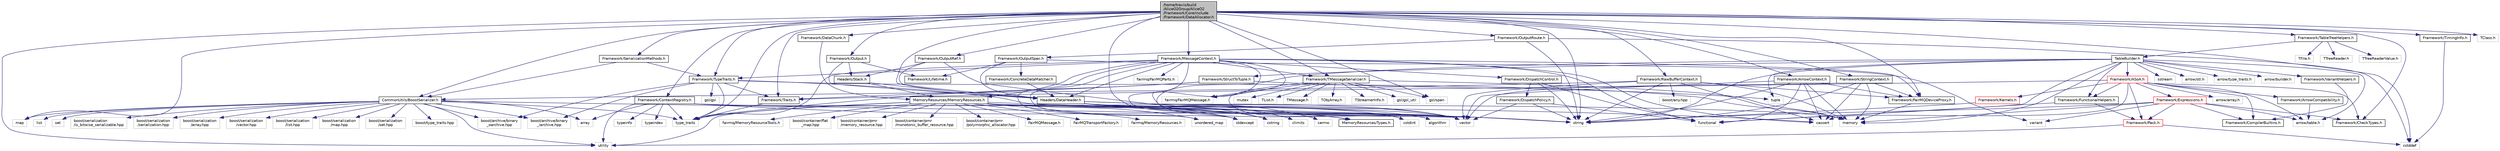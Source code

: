 digraph "/home/travis/build/AliceO2Group/AliceO2/Framework/Core/include/Framework/DataAllocator.h"
{
 // INTERACTIVE_SVG=YES
  bgcolor="transparent";
  edge [fontname="Helvetica",fontsize="10",labelfontname="Helvetica",labelfontsize="10"];
  node [fontname="Helvetica",fontsize="10",shape=record];
  Node0 [label="/home/travis/build\l/AliceO2Group/AliceO2\l/Framework/Core/include\l/Framework/DataAllocator.h",height=0.2,width=0.4,color="black", fillcolor="grey75", style="filled", fontcolor="black"];
  Node0 -> Node1 [color="midnightblue",fontsize="10",style="solid",fontname="Helvetica"];
  Node1 [label="Framework/ContextRegistry.h",height=0.2,width=0.4,color="black",URL="$df/d2f/ContextRegistry_8h.html"];
  Node1 -> Node2 [color="midnightblue",fontsize="10",style="solid",fontname="Helvetica"];
  Node2 [label="typeinfo",height=0.2,width=0.4,color="grey75"];
  Node1 -> Node3 [color="midnightblue",fontsize="10",style="solid",fontname="Helvetica"];
  Node3 [label="typeindex",height=0.2,width=0.4,color="grey75"];
  Node1 -> Node4 [color="midnightblue",fontsize="10",style="solid",fontname="Helvetica"];
  Node4 [label="type_traits",height=0.2,width=0.4,color="grey75"];
  Node1 -> Node5 [color="midnightblue",fontsize="10",style="solid",fontname="Helvetica"];
  Node5 [label="string",height=0.2,width=0.4,color="grey75"];
  Node1 -> Node6 [color="midnightblue",fontsize="10",style="solid",fontname="Helvetica"];
  Node6 [label="stdexcept",height=0.2,width=0.4,color="grey75"];
  Node1 -> Node7 [color="midnightblue",fontsize="10",style="solid",fontname="Helvetica"];
  Node7 [label="vector",height=0.2,width=0.4,color="grey75"];
  Node1 -> Node8 [color="midnightblue",fontsize="10",style="solid",fontname="Helvetica"];
  Node8 [label="utility",height=0.2,width=0.4,color="grey75"];
  Node1 -> Node9 [color="midnightblue",fontsize="10",style="solid",fontname="Helvetica"];
  Node9 [label="array",height=0.2,width=0.4,color="grey75"];
  Node0 -> Node10 [color="midnightblue",fontsize="10",style="solid",fontname="Helvetica"];
  Node10 [label="Framework/MessageContext.h",height=0.2,width=0.4,color="black",URL="$dc/dc4/MessageContext_8h.html"];
  Node10 -> Node11 [color="midnightblue",fontsize="10",style="solid",fontname="Helvetica"];
  Node11 [label="Framework/DispatchControl.h",height=0.2,width=0.4,color="black",URL="$dd/dda/DispatchControl_8h.html"];
  Node11 -> Node12 [color="midnightblue",fontsize="10",style="solid",fontname="Helvetica"];
  Node12 [label="Framework/DispatchPolicy.h",height=0.2,width=0.4,color="black",URL="$da/de6/DispatchPolicy_8h.html"];
  Node12 -> Node13 [color="midnightblue",fontsize="10",style="solid",fontname="Helvetica"];
  Node13 [label="functional",height=0.2,width=0.4,color="grey75"];
  Node12 -> Node5 [color="midnightblue",fontsize="10",style="solid",fontname="Helvetica"];
  Node12 -> Node7 [color="midnightblue",fontsize="10",style="solid",fontname="Helvetica"];
  Node11 -> Node13 [color="midnightblue",fontsize="10",style="solid",fontname="Helvetica"];
  Node11 -> Node5 [color="midnightblue",fontsize="10",style="solid",fontname="Helvetica"];
  Node10 -> Node14 [color="midnightblue",fontsize="10",style="solid",fontname="Helvetica"];
  Node14 [label="Framework/FairMQDeviceProxy.h",height=0.2,width=0.4,color="black",URL="$d8/d71/FairMQDeviceProxy_8h.html"];
  Node14 -> Node15 [color="midnightblue",fontsize="10",style="solid",fontname="Helvetica"];
  Node15 [label="memory",height=0.2,width=0.4,color="grey75"];
  Node10 -> Node16 [color="midnightblue",fontsize="10",style="solid",fontname="Helvetica"];
  Node16 [label="Framework/TMessageSerializer.h",height=0.2,width=0.4,color="black",URL="$d8/d3c/TMessageSerializer_8h.html"];
  Node16 -> Node17 [color="midnightblue",fontsize="10",style="solid",fontname="Helvetica"];
  Node17 [label="fairmq/FairMQMessage.h",height=0.2,width=0.4,color="grey75"];
  Node16 -> Node18 [color="midnightblue",fontsize="10",style="solid",fontname="Helvetica"];
  Node18 [label="TList.h",height=0.2,width=0.4,color="grey75"];
  Node16 -> Node19 [color="midnightblue",fontsize="10",style="solid",fontname="Helvetica"];
  Node19 [label="TMessage.h",height=0.2,width=0.4,color="grey75"];
  Node16 -> Node20 [color="midnightblue",fontsize="10",style="solid",fontname="Helvetica"];
  Node20 [label="TObjArray.h",height=0.2,width=0.4,color="grey75"];
  Node16 -> Node21 [color="midnightblue",fontsize="10",style="solid",fontname="Helvetica"];
  Node21 [label="TStreamerInfo.h",height=0.2,width=0.4,color="grey75"];
  Node16 -> Node22 [color="midnightblue",fontsize="10",style="solid",fontname="Helvetica"];
  Node22 [label="gsl/gsl_util",height=0.2,width=0.4,color="grey75"];
  Node16 -> Node23 [color="midnightblue",fontsize="10",style="solid",fontname="Helvetica"];
  Node23 [label="gsl/span",height=0.2,width=0.4,color="grey75"];
  Node16 -> Node15 [color="midnightblue",fontsize="10",style="solid",fontname="Helvetica"];
  Node16 -> Node24 [color="midnightblue",fontsize="10",style="solid",fontname="Helvetica"];
  Node24 [label="mutex",height=0.2,width=0.4,color="grey75"];
  Node16 -> Node25 [color="midnightblue",fontsize="10",style="solid",fontname="Helvetica"];
  Node25 [label="MemoryResources/Types.h",height=0.2,width=0.4,color="black",URL="$d7/df8/Types_8h.html"];
  Node10 -> Node26 [color="midnightblue",fontsize="10",style="solid",fontname="Helvetica"];
  Node26 [label="Framework/TypeTraits.h",height=0.2,width=0.4,color="black",URL="$d0/d95/TypeTraits_8h.html"];
  Node26 -> Node4 [color="midnightblue",fontsize="10",style="solid",fontname="Helvetica"];
  Node26 -> Node7 [color="midnightblue",fontsize="10",style="solid",fontname="Helvetica"];
  Node26 -> Node15 [color="midnightblue",fontsize="10",style="solid",fontname="Helvetica"];
  Node26 -> Node27 [color="midnightblue",fontsize="10",style="solid",fontname="Helvetica"];
  Node27 [label="Framework/Traits.h",height=0.2,width=0.4,color="black",URL="$db/d31/Traits_8h.html"];
  Node27 -> Node4 [color="midnightblue",fontsize="10",style="solid",fontname="Helvetica"];
  Node26 -> Node28 [color="midnightblue",fontsize="10",style="solid",fontname="Helvetica"];
  Node28 [label="boost/archive/binary\l_iarchive.hpp",height=0.2,width=0.4,color="grey75"];
  Node26 -> Node29 [color="midnightblue",fontsize="10",style="solid",fontname="Helvetica"];
  Node29 [label="boost/archive/binary\l_oarchive.hpp",height=0.2,width=0.4,color="grey75"];
  Node26 -> Node30 [color="midnightblue",fontsize="10",style="solid",fontname="Helvetica"];
  Node30 [label="gsl/gsl",height=0.2,width=0.4,color="grey75"];
  Node10 -> Node31 [color="midnightblue",fontsize="10",style="solid",fontname="Helvetica"];
  Node31 [label="Headers/DataHeader.h",height=0.2,width=0.4,color="black",URL="$dc/dcd/DataHeader_8h.html"];
  Node31 -> Node32 [color="midnightblue",fontsize="10",style="solid",fontname="Helvetica"];
  Node32 [label="cstdint",height=0.2,width=0.4,color="grey75"];
  Node31 -> Node15 [color="midnightblue",fontsize="10",style="solid",fontname="Helvetica"];
  Node31 -> Node33 [color="midnightblue",fontsize="10",style="solid",fontname="Helvetica"];
  Node33 [label="cassert",height=0.2,width=0.4,color="grey75"];
  Node31 -> Node34 [color="midnightblue",fontsize="10",style="solid",fontname="Helvetica"];
  Node34 [label="cstring",height=0.2,width=0.4,color="grey75"];
  Node31 -> Node35 [color="midnightblue",fontsize="10",style="solid",fontname="Helvetica"];
  Node35 [label="algorithm",height=0.2,width=0.4,color="grey75"];
  Node31 -> Node6 [color="midnightblue",fontsize="10",style="solid",fontname="Helvetica"];
  Node31 -> Node5 [color="midnightblue",fontsize="10",style="solid",fontname="Helvetica"];
  Node31 -> Node36 [color="midnightblue",fontsize="10",style="solid",fontname="Helvetica"];
  Node36 [label="climits",height=0.2,width=0.4,color="grey75"];
  Node31 -> Node25 [color="midnightblue",fontsize="10",style="solid",fontname="Helvetica"];
  Node31 -> Node37 [color="midnightblue",fontsize="10",style="solid",fontname="Helvetica"];
  Node37 [label="cerrno",height=0.2,width=0.4,color="grey75"];
  Node10 -> Node38 [color="midnightblue",fontsize="10",style="solid",fontname="Helvetica"];
  Node38 [label="MemoryResources/MemoryResources.h",height=0.2,width=0.4,color="black",URL="$dc/d03/MemoryResources_8h.html"];
  Node38 -> Node39 [color="midnightblue",fontsize="10",style="solid",fontname="Helvetica"];
  Node39 [label="boost/container/flat\l_map.hpp",height=0.2,width=0.4,color="grey75"];
  Node38 -> Node40 [color="midnightblue",fontsize="10",style="solid",fontname="Helvetica"];
  Node40 [label="boost/container/pmr\l/memory_resource.hpp",height=0.2,width=0.4,color="grey75"];
  Node38 -> Node41 [color="midnightblue",fontsize="10",style="solid",fontname="Helvetica"];
  Node41 [label="boost/container/pmr\l/monotonic_buffer_resource.hpp",height=0.2,width=0.4,color="grey75"];
  Node38 -> Node42 [color="midnightblue",fontsize="10",style="solid",fontname="Helvetica"];
  Node42 [label="boost/container/pmr\l/polymorphic_allocator.hpp",height=0.2,width=0.4,color="grey75"];
  Node38 -> Node34 [color="midnightblue",fontsize="10",style="solid",fontname="Helvetica"];
  Node38 -> Node5 [color="midnightblue",fontsize="10",style="solid",fontname="Helvetica"];
  Node38 -> Node4 [color="midnightblue",fontsize="10",style="solid",fontname="Helvetica"];
  Node38 -> Node8 [color="midnightblue",fontsize="10",style="solid",fontname="Helvetica"];
  Node38 -> Node7 [color="midnightblue",fontsize="10",style="solid",fontname="Helvetica"];
  Node38 -> Node43 [color="midnightblue",fontsize="10",style="solid",fontname="Helvetica"];
  Node43 [label="unordered_map",height=0.2,width=0.4,color="grey75"];
  Node38 -> Node44 [color="midnightblue",fontsize="10",style="solid",fontname="Helvetica"];
  Node44 [label="FairMQMessage.h",height=0.2,width=0.4,color="grey75"];
  Node38 -> Node45 [color="midnightblue",fontsize="10",style="solid",fontname="Helvetica"];
  Node45 [label="FairMQTransportFactory.h",height=0.2,width=0.4,color="grey75"];
  Node38 -> Node46 [color="midnightblue",fontsize="10",style="solid",fontname="Helvetica"];
  Node46 [label="fairmq/MemoryResources.h",height=0.2,width=0.4,color="grey75"];
  Node38 -> Node47 [color="midnightblue",fontsize="10",style="solid",fontname="Helvetica"];
  Node47 [label="fairmq/MemoryResourceTools.h",height=0.2,width=0.4,color="grey75"];
  Node38 -> Node25 [color="midnightblue",fontsize="10",style="solid",fontname="Helvetica"];
  Node10 -> Node17 [color="midnightblue",fontsize="10",style="solid",fontname="Helvetica"];
  Node10 -> Node48 [color="midnightblue",fontsize="10",style="solid",fontname="Helvetica"];
  Node48 [label="fairmq/FairMQParts.h",height=0.2,width=0.4,color="grey75"];
  Node10 -> Node33 [color="midnightblue",fontsize="10",style="solid",fontname="Helvetica"];
  Node10 -> Node13 [color="midnightblue",fontsize="10",style="solid",fontname="Helvetica"];
  Node10 -> Node6 [color="midnightblue",fontsize="10",style="solid",fontname="Helvetica"];
  Node10 -> Node5 [color="midnightblue",fontsize="10",style="solid",fontname="Helvetica"];
  Node10 -> Node4 [color="midnightblue",fontsize="10",style="solid",fontname="Helvetica"];
  Node10 -> Node43 [color="midnightblue",fontsize="10",style="solid",fontname="Helvetica"];
  Node10 -> Node7 [color="midnightblue",fontsize="10",style="solid",fontname="Helvetica"];
  Node0 -> Node49 [color="midnightblue",fontsize="10",style="solid",fontname="Helvetica"];
  Node49 [label="Framework/StringContext.h",height=0.2,width=0.4,color="black",URL="$dd/df6/StringContext_8h.html"];
  Node49 -> Node14 [color="midnightblue",fontsize="10",style="solid",fontname="Helvetica"];
  Node49 -> Node7 [color="midnightblue",fontsize="10",style="solid",fontname="Helvetica"];
  Node49 -> Node33 [color="midnightblue",fontsize="10",style="solid",fontname="Helvetica"];
  Node49 -> Node5 [color="midnightblue",fontsize="10",style="solid",fontname="Helvetica"];
  Node49 -> Node15 [color="midnightblue",fontsize="10",style="solid",fontname="Helvetica"];
  Node0 -> Node50 [color="midnightblue",fontsize="10",style="solid",fontname="Helvetica"];
  Node50 [label="Framework/ArrowContext.h",height=0.2,width=0.4,color="black",URL="$d8/da2/ArrowContext_8h.html"];
  Node50 -> Node14 [color="midnightblue",fontsize="10",style="solid",fontname="Helvetica"];
  Node50 -> Node33 [color="midnightblue",fontsize="10",style="solid",fontname="Helvetica"];
  Node50 -> Node13 [color="midnightblue",fontsize="10",style="solid",fontname="Helvetica"];
  Node50 -> Node15 [color="midnightblue",fontsize="10",style="solid",fontname="Helvetica"];
  Node50 -> Node5 [color="midnightblue",fontsize="10",style="solid",fontname="Helvetica"];
  Node50 -> Node7 [color="midnightblue",fontsize="10",style="solid",fontname="Helvetica"];
  Node0 -> Node51 [color="midnightblue",fontsize="10",style="solid",fontname="Helvetica"];
  Node51 [label="Framework/RawBufferContext.h",height=0.2,width=0.4,color="black",URL="$d8/d25/RawBufferContext_8h.html",tooltip=" "];
  Node51 -> Node14 [color="midnightblue",fontsize="10",style="solid",fontname="Helvetica"];
  Node51 -> Node52 [color="midnightblue",fontsize="10",style="solid",fontname="Helvetica"];
  Node52 [label="CommonUtils/BoostSerializer.h",height=0.2,width=0.4,color="black",URL="$d7/d91/BoostSerializer_8h.html",tooltip="Templatised boost serializer/deserializer for containers and base types. "];
  Node52 -> Node8 [color="midnightblue",fontsize="10",style="solid",fontname="Helvetica"];
  Node52 -> Node4 [color="midnightblue",fontsize="10",style="solid",fontname="Helvetica"];
  Node52 -> Node9 [color="midnightblue",fontsize="10",style="solid",fontname="Helvetica"];
  Node52 -> Node7 [color="midnightblue",fontsize="10",style="solid",fontname="Helvetica"];
  Node52 -> Node53 [color="midnightblue",fontsize="10",style="solid",fontname="Helvetica"];
  Node53 [label="list",height=0.2,width=0.4,color="grey75"];
  Node52 -> Node54 [color="midnightblue",fontsize="10",style="solid",fontname="Helvetica"];
  Node54 [label="map",height=0.2,width=0.4,color="grey75"];
  Node52 -> Node55 [color="midnightblue",fontsize="10",style="solid",fontname="Helvetica"];
  Node55 [label="set",height=0.2,width=0.4,color="grey75"];
  Node52 -> Node28 [color="midnightblue",fontsize="10",style="solid",fontname="Helvetica"];
  Node52 -> Node29 [color="midnightblue",fontsize="10",style="solid",fontname="Helvetica"];
  Node52 -> Node56 [color="midnightblue",fontsize="10",style="solid",fontname="Helvetica"];
  Node56 [label="boost/serialization\l/is_bitwise_serializable.hpp",height=0.2,width=0.4,color="grey75"];
  Node52 -> Node57 [color="midnightblue",fontsize="10",style="solid",fontname="Helvetica"];
  Node57 [label="boost/serialization\l/serialization.hpp",height=0.2,width=0.4,color="grey75"];
  Node52 -> Node58 [color="midnightblue",fontsize="10",style="solid",fontname="Helvetica"];
  Node58 [label="boost/serialization\l/array.hpp",height=0.2,width=0.4,color="grey75"];
  Node52 -> Node59 [color="midnightblue",fontsize="10",style="solid",fontname="Helvetica"];
  Node59 [label="boost/serialization\l/vector.hpp",height=0.2,width=0.4,color="grey75"];
  Node52 -> Node60 [color="midnightblue",fontsize="10",style="solid",fontname="Helvetica"];
  Node60 [label="boost/serialization\l/list.hpp",height=0.2,width=0.4,color="grey75"];
  Node52 -> Node61 [color="midnightblue",fontsize="10",style="solid",fontname="Helvetica"];
  Node61 [label="boost/serialization\l/map.hpp",height=0.2,width=0.4,color="grey75"];
  Node52 -> Node62 [color="midnightblue",fontsize="10",style="solid",fontname="Helvetica"];
  Node62 [label="boost/serialization\l/set.hpp",height=0.2,width=0.4,color="grey75"];
  Node52 -> Node63 [color="midnightblue",fontsize="10",style="solid",fontname="Helvetica"];
  Node63 [label="boost/type_traits.hpp",height=0.2,width=0.4,color="grey75"];
  Node51 -> Node7 [color="midnightblue",fontsize="10",style="solid",fontname="Helvetica"];
  Node51 -> Node33 [color="midnightblue",fontsize="10",style="solid",fontname="Helvetica"];
  Node51 -> Node5 [color="midnightblue",fontsize="10",style="solid",fontname="Helvetica"];
  Node51 -> Node15 [color="midnightblue",fontsize="10",style="solid",fontname="Helvetica"];
  Node51 -> Node64 [color="midnightblue",fontsize="10",style="solid",fontname="Helvetica"];
  Node64 [label="boost/any.hpp",height=0.2,width=0.4,color="grey75"];
  Node0 -> Node52 [color="midnightblue",fontsize="10",style="solid",fontname="Helvetica"];
  Node0 -> Node65 [color="midnightblue",fontsize="10",style="solid",fontname="Helvetica"];
  Node65 [label="Framework/Output.h",height=0.2,width=0.4,color="black",URL="$d3/ddf/Output_8h.html"];
  Node65 -> Node31 [color="midnightblue",fontsize="10",style="solid",fontname="Helvetica"];
  Node65 -> Node66 [color="midnightblue",fontsize="10",style="solid",fontname="Helvetica"];
  Node66 [label="Framework/Lifetime.h",height=0.2,width=0.4,color="black",URL="$dc/dca/Lifetime_8h.html"];
  Node65 -> Node67 [color="midnightblue",fontsize="10",style="solid",fontname="Helvetica"];
  Node67 [label="Headers/Stack.h",height=0.2,width=0.4,color="black",URL="$d4/d00/Headers_2include_2Headers_2Stack_8h.html"];
  Node67 -> Node38 [color="midnightblue",fontsize="10",style="solid",fontname="Helvetica"];
  Node67 -> Node31 [color="midnightblue",fontsize="10",style="solid",fontname="Helvetica"];
  Node0 -> Node68 [color="midnightblue",fontsize="10",style="solid",fontname="Helvetica"];
  Node68 [label="Framework/OutputRef.h",height=0.2,width=0.4,color="black",URL="$d6/d5a/OutputRef_8h.html"];
  Node68 -> Node31 [color="midnightblue",fontsize="10",style="solid",fontname="Helvetica"];
  Node68 -> Node67 [color="midnightblue",fontsize="10",style="solid",fontname="Helvetica"];
  Node68 -> Node5 [color="midnightblue",fontsize="10",style="solid",fontname="Helvetica"];
  Node0 -> Node69 [color="midnightblue",fontsize="10",style="solid",fontname="Helvetica"];
  Node69 [label="Framework/OutputRoute.h",height=0.2,width=0.4,color="black",URL="$d6/df4/OutputRoute_8h.html"];
  Node69 -> Node70 [color="midnightblue",fontsize="10",style="solid",fontname="Helvetica"];
  Node70 [label="Framework/OutputSpec.h",height=0.2,width=0.4,color="black",URL="$db/d2d/OutputSpec_8h.html"];
  Node70 -> Node31 [color="midnightblue",fontsize="10",style="solid",fontname="Helvetica"];
  Node70 -> Node66 [color="midnightblue",fontsize="10",style="solid",fontname="Helvetica"];
  Node70 -> Node71 [color="midnightblue",fontsize="10",style="solid",fontname="Helvetica"];
  Node71 [label="Framework/ConcreteDataMatcher.h",height=0.2,width=0.4,color="black",URL="$d0/d1b/ConcreteDataMatcher_8h.html"];
  Node71 -> Node31 [color="midnightblue",fontsize="10",style="solid",fontname="Helvetica"];
  Node70 -> Node72 [color="midnightblue",fontsize="10",style="solid",fontname="Helvetica"];
  Node72 [label="variant",height=0.2,width=0.4,color="grey75"];
  Node69 -> Node73 [color="midnightblue",fontsize="10",style="solid",fontname="Helvetica"];
  Node73 [label="cstddef",height=0.2,width=0.4,color="grey75"];
  Node69 -> Node5 [color="midnightblue",fontsize="10",style="solid",fontname="Helvetica"];
  Node0 -> Node74 [color="midnightblue",fontsize="10",style="solid",fontname="Helvetica"];
  Node74 [label="Framework/DataChunk.h",height=0.2,width=0.4,color="black",URL="$d7/d31/DataChunk_8h.html"];
  Node74 -> Node38 [color="midnightblue",fontsize="10",style="solid",fontname="Helvetica"];
  Node0 -> Node14 [color="midnightblue",fontsize="10",style="solid",fontname="Helvetica"];
  Node0 -> Node75 [color="midnightblue",fontsize="10",style="solid",fontname="Helvetica"];
  Node75 [label="Framework/TimingInfo.h",height=0.2,width=0.4,color="black",URL="$da/d2b/TimingInfo_8h.html"];
  Node75 -> Node73 [color="midnightblue",fontsize="10",style="solid",fontname="Helvetica"];
  Node0 -> Node16 [color="midnightblue",fontsize="10",style="solid",fontname="Helvetica"];
  Node0 -> Node26 [color="midnightblue",fontsize="10",style="solid",fontname="Helvetica"];
  Node0 -> Node27 [color="midnightblue",fontsize="10",style="solid",fontname="Helvetica"];
  Node0 -> Node76 [color="midnightblue",fontsize="10",style="solid",fontname="Helvetica"];
  Node76 [label="Framework/SerializationMethods.h",height=0.2,width=0.4,color="black",URL="$d1/d53/SerializationMethods_8h.html",tooltip="Type wrappers for enfording a specific serialization method. "];
  Node76 -> Node26 [color="midnightblue",fontsize="10",style="solid",fontname="Helvetica"];
  Node76 -> Node52 [color="midnightblue",fontsize="10",style="solid",fontname="Helvetica"];
  Node0 -> Node77 [color="midnightblue",fontsize="10",style="solid",fontname="Helvetica"];
  Node77 [label="Framework/CheckTypes.h",height=0.2,width=0.4,color="black",URL="$d1/d00/CheckTypes_8h.html"];
  Node0 -> Node78 [color="midnightblue",fontsize="10",style="solid",fontname="Helvetica"];
  Node78 [label="Framework/TableTreeHelpers.h",height=0.2,width=0.4,color="black",URL="$d4/df5/TableTreeHelpers_8h.html"];
  Node78 -> Node79 [color="midnightblue",fontsize="10",style="solid",fontname="Helvetica"];
  Node79 [label="TFile.h",height=0.2,width=0.4,color="grey75"];
  Node78 -> Node80 [color="midnightblue",fontsize="10",style="solid",fontname="Helvetica"];
  Node80 [label="TTreeReader.h",height=0.2,width=0.4,color="grey75"];
  Node78 -> Node81 [color="midnightblue",fontsize="10",style="solid",fontname="Helvetica"];
  Node81 [label="TTreeReaderValue.h",height=0.2,width=0.4,color="grey75"];
  Node78 -> Node82 [color="midnightblue",fontsize="10",style="solid",fontname="Helvetica"];
  Node82 [label="TableBuilder.h",height=0.2,width=0.4,color="black",URL="$d5/d98/TableBuilder_8h.html"];
  Node82 -> Node83 [color="midnightblue",fontsize="10",style="solid",fontname="Helvetica"];
  Node83 [label="Framework/ASoA.h",height=0.2,width=0.4,color="red",URL="$de/d33/ASoA_8h.html"];
  Node83 -> Node84 [color="midnightblue",fontsize="10",style="solid",fontname="Helvetica"];
  Node84 [label="Framework/Pack.h",height=0.2,width=0.4,color="red",URL="$dd/dce/Pack_8h.html"];
  Node84 -> Node73 [color="midnightblue",fontsize="10",style="solid",fontname="Helvetica"];
  Node84 -> Node8 [color="midnightblue",fontsize="10",style="solid",fontname="Helvetica"];
  Node83 -> Node77 [color="midnightblue",fontsize="10",style="solid",fontname="Helvetica"];
  Node83 -> Node86 [color="midnightblue",fontsize="10",style="solid",fontname="Helvetica"];
  Node86 [label="Framework/FunctionalHelpers.h",height=0.2,width=0.4,color="black",URL="$de/d9b/FunctionalHelpers_8h.html"];
  Node86 -> Node84 [color="midnightblue",fontsize="10",style="solid",fontname="Helvetica"];
  Node86 -> Node13 [color="midnightblue",fontsize="10",style="solid",fontname="Helvetica"];
  Node83 -> Node87 [color="midnightblue",fontsize="10",style="solid",fontname="Helvetica"];
  Node87 [label="Framework/CompilerBuiltins.h",height=0.2,width=0.4,color="black",URL="$d9/de8/CompilerBuiltins_8h.html"];
  Node83 -> Node27 [color="midnightblue",fontsize="10",style="solid",fontname="Helvetica"];
  Node83 -> Node88 [color="midnightblue",fontsize="10",style="solid",fontname="Helvetica"];
  Node88 [label="Framework/Expressions.h",height=0.2,width=0.4,color="red",URL="$d0/d91/Expressions_8h.html"];
  Node88 -> Node87 [color="midnightblue",fontsize="10",style="solid",fontname="Helvetica"];
  Node88 -> Node84 [color="midnightblue",fontsize="10",style="solid",fontname="Helvetica"];
  Node88 -> Node77 [color="midnightblue",fontsize="10",style="solid",fontname="Helvetica"];
  Node88 -> Node91 [color="midnightblue",fontsize="10",style="solid",fontname="Helvetica"];
  Node91 [label="arrow/table.h",height=0.2,width=0.4,color="grey75"];
  Node88 -> Node72 [color="midnightblue",fontsize="10",style="solid",fontname="Helvetica"];
  Node88 -> Node5 [color="midnightblue",fontsize="10",style="solid",fontname="Helvetica"];
  Node88 -> Node15 [color="midnightblue",fontsize="10",style="solid",fontname="Helvetica"];
  Node83 -> Node95 [color="midnightblue",fontsize="10",style="solid",fontname="Helvetica"];
  Node95 [label="Framework/Kernels.h",height=0.2,width=0.4,color="red",URL="$d0/d92/Kernels_8h.html"];
  Node95 -> Node5 [color="midnightblue",fontsize="10",style="solid",fontname="Helvetica"];
  Node83 -> Node100 [color="midnightblue",fontsize="10",style="solid",fontname="Helvetica"];
  Node100 [label="Framework/ArrowCompatibility.h",height=0.2,width=0.4,color="black",URL="$d1/dc1/ArrowCompatibility_8h.html"];
  Node100 -> Node91 [color="midnightblue",fontsize="10",style="solid",fontname="Helvetica"];
  Node83 -> Node91 [color="midnightblue",fontsize="10",style="solid",fontname="Helvetica"];
  Node83 -> Node101 [color="midnightblue",fontsize="10",style="solid",fontname="Helvetica"];
  Node101 [label="arrow/array.h",height=0.2,width=0.4,color="grey75"];
  Node83 -> Node33 [color="midnightblue",fontsize="10",style="solid",fontname="Helvetica"];
  Node82 -> Node103 [color="midnightblue",fontsize="10",style="solid",fontname="Helvetica"];
  Node103 [label="Framework/StructToTuple.h",height=0.2,width=0.4,color="black",URL="$db/d4f/StructToTuple_8h.html"];
  Node103 -> Node27 [color="midnightblue",fontsize="10",style="solid",fontname="Helvetica"];
  Node103 -> Node104 [color="midnightblue",fontsize="10",style="solid",fontname="Helvetica"];
  Node104 [label="tuple",height=0.2,width=0.4,color="grey75"];
  Node103 -> Node4 [color="midnightblue",fontsize="10",style="solid",fontname="Helvetica"];
  Node82 -> Node86 [color="midnightblue",fontsize="10",style="solid",fontname="Helvetica"];
  Node82 -> Node105 [color="midnightblue",fontsize="10",style="solid",fontname="Helvetica"];
  Node105 [label="Framework/VariantHelpers.h",height=0.2,width=0.4,color="black",URL="$d7/dbe/VariantHelpers_8h.html"];
  Node105 -> Node87 [color="midnightblue",fontsize="10",style="solid",fontname="Helvetica"];
  Node82 -> Node106 [color="midnightblue",fontsize="10",style="solid",fontname="Helvetica"];
  Node106 [label="sstream",height=0.2,width=0.4,color="grey75"];
  Node82 -> Node107 [color="midnightblue",fontsize="10",style="solid",fontname="Helvetica"];
  Node107 [label="arrow/stl.h",height=0.2,width=0.4,color="grey75"];
  Node82 -> Node108 [color="midnightblue",fontsize="10",style="solid",fontname="Helvetica"];
  Node108 [label="arrow/type_traits.h",height=0.2,width=0.4,color="grey75"];
  Node82 -> Node91 [color="midnightblue",fontsize="10",style="solid",fontname="Helvetica"];
  Node82 -> Node109 [color="midnightblue",fontsize="10",style="solid",fontname="Helvetica"];
  Node109 [label="arrow/builder.h",height=0.2,width=0.4,color="grey75"];
  Node82 -> Node13 [color="midnightblue",fontsize="10",style="solid",fontname="Helvetica"];
  Node82 -> Node7 [color="midnightblue",fontsize="10",style="solid",fontname="Helvetica"];
  Node82 -> Node5 [color="midnightblue",fontsize="10",style="solid",fontname="Helvetica"];
  Node82 -> Node15 [color="midnightblue",fontsize="10",style="solid",fontname="Helvetica"];
  Node82 -> Node104 [color="midnightblue",fontsize="10",style="solid",fontname="Helvetica"];
  Node0 -> Node31 [color="midnightblue",fontsize="10",style="solid",fontname="Helvetica"];
  Node0 -> Node110 [color="midnightblue",fontsize="10",style="solid",fontname="Helvetica"];
  Node110 [label="TClass.h",height=0.2,width=0.4,color="grey75"];
  Node0 -> Node23 [color="midnightblue",fontsize="10",style="solid",fontname="Helvetica"];
  Node0 -> Node7 [color="midnightblue",fontsize="10",style="solid",fontname="Helvetica"];
  Node0 -> Node54 [color="midnightblue",fontsize="10",style="solid",fontname="Helvetica"];
  Node0 -> Node5 [color="midnightblue",fontsize="10",style="solid",fontname="Helvetica"];
  Node0 -> Node8 [color="midnightblue",fontsize="10",style="solid",fontname="Helvetica"];
  Node0 -> Node4 [color="midnightblue",fontsize="10",style="solid",fontname="Helvetica"];
  Node0 -> Node73 [color="midnightblue",fontsize="10",style="solid",fontname="Helvetica"];
}
